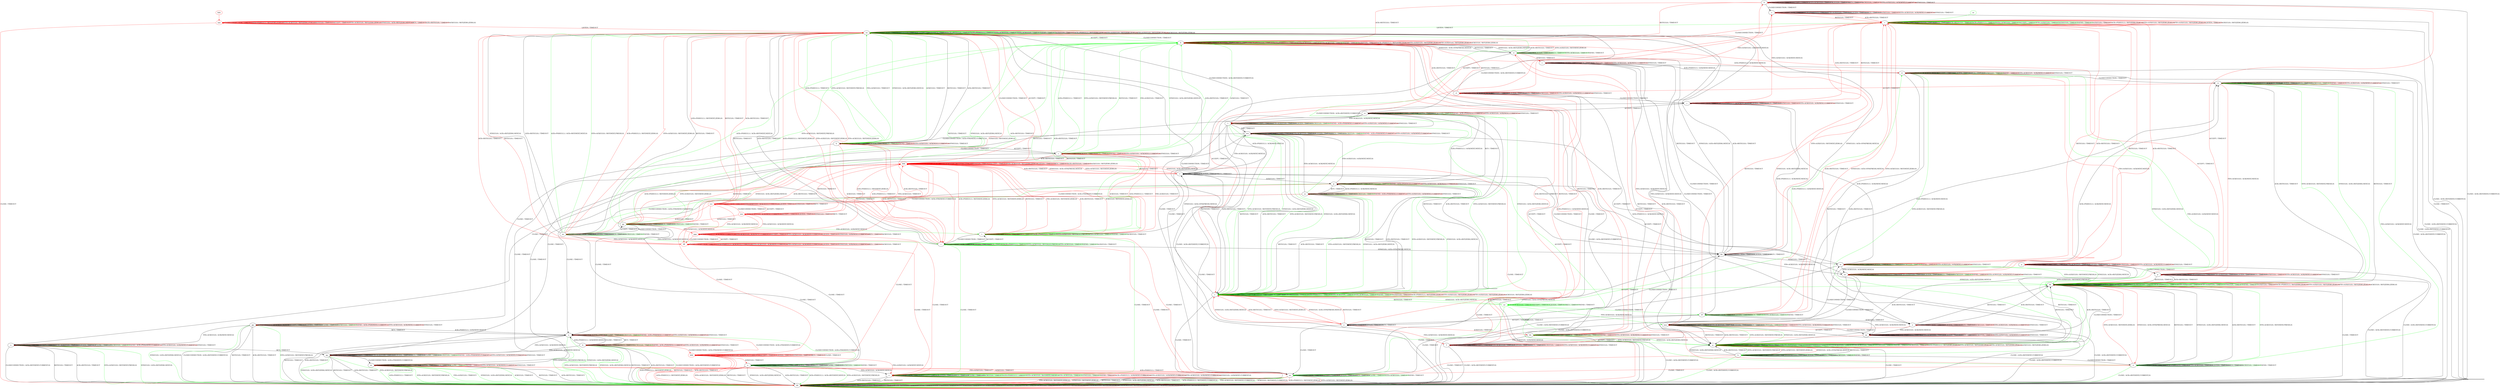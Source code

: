 digraph "" {
	graph ["Incoming time"=0.6847448348999023,
		"Outgoing time"=0.7159690856933594,
		Output="{'States': 60, 'Transitions': 867, 'Filename': '../results/tcp_rerun/TCP_Linux_Server-TCP_Windows8_Server-2.dot'}",
		Reference="{'States': 58, 'Transitions': 685, 'Filename': '../subjects/tcp/TCP_Linux_Server.dot'}",
		Solver=yices,
		Updated="{'States': 39, 'Transitions': 495, 'Filename': '../subjects/tcp/TCP_Windows8_Server.dot'}",
		"f-measure"=0.64,
		precision=0.6915254237288135,
		recall=0.5956204379562043
	];
	a -> a	[key=0,
		label="CLOSECONNECTION / TIMEOUT"];
	a -> a	[key=1,
		label="ACCEPT / TIMEOUT"];
	a -> a	[key=2,
		label="LISTEN / TIMEOUT"];
	a -> a	[key=3,
		label="RCV / TIMEOUT"];
	a -> a	[key=4,
		label="CLOSE / TIMEOUT"];
	a -> a	[key=5,
		label="ACK(V,V,0) / TIMEOUT"];
	a -> a	[key=6,
		color=green,
		label="SEND / TIMEOUT"];
	a -> x	[key=0,
		label="FIN+ACK(V,V,0) / ACK(NEXT,NEXT,0)"];
	a -> dd	[key=0,
		label="RST(V,V,0) / TIMEOUT"];
	a -> dd	[key=1,
		label="SYN(V,V,0) / ACK+RST(ZERO,NEXT,0)"];
	a -> dd	[key=2,
		label="ACK+RST(V,V,0) / TIMEOUT"];
	a -> dd	[key=3,
		color=green,
		label="ACK+PSH(V,V,1) / ACK+RST(NEXT,NEXT,0)"];
	a -> dd	[key=4,
		color=green,
		label="SYN+ACK(V,V,0) / RST(NEXT,FRESH,0)"];
	a -> dd	[key=5,
		color=red,
		label="ACK+PSH(V,V,1) / RST(NEXT,ZERO,0)"];
	a -> dd	[key=6,
		color=red,
		label="SYN+ACK(V,V,0) / RST(NEXT,ZERO,0)"];
	b -> b	[key=0,
		label="ACK+PSH(V,V,1) / TIMEOUT"];
	b -> b	[key=1,
		label="ACCEPT / TIMEOUT"];
	b -> b	[key=2,
		label="FIN+ACK(V,V,0) / TIMEOUT"];
	b -> b	[key=3,
		label="LISTEN / TIMEOUT"];
	b -> b	[key=4,
		label="RCV / TIMEOUT"];
	b -> b	[key=5,
		label="ACK(V,V,0) / TIMEOUT"];
	b -> b	[key=6,
		color=red,
		label="SYN+ACK(V,V,0) / ACK(NEXT,CURRENT,0)"];
	b -> b	[key=7,
		color=red,
		label="SYN(V,V,0) / TIMEOUT"];
	b -> z	[key=0,
		label="CLOSECONNECTION / TIMEOUT"];
	b -> dd	[key=0,
		label="CLOSE / ACK+RST(NEXT,CURRENT,0)"];
	b -> ll	[key=0,
		color=red,
		label="RST(V,V,0) / TIMEOUT"];
	b -> ll	[key=1,
		color=red,
		label="ACK+RST(V,V,0) / TIMEOUT"];
	c -> c	[key=0,
		label="ACCEPT / TIMEOUT"];
	c -> c	[key=1,
		label="LISTEN / TIMEOUT"];
	c -> c	[key=2,
		label="RCV / TIMEOUT"];
	c -> c	[key=3,
		color=green,
		label="SEND / TIMEOUT"];
	c -> c	[key=4,
		color=red,
		label="SYN+ACK(V,V,0) / ACK(NEXT,CURRENT,0)"];
	c -> c	[key=5,
		color=red,
		label="SYN(V,V,0) / TIMEOUT"];
	c -> k	[key=0,
		label="CLOSECONNECTION / TIMEOUT"];
	c -> t	[key=0,
		color=red,
		label="ACK+PSH(V,V,1) / TIMEOUT"];
	c -> t	[key=1,
		color=red,
		label="FIN+ACK(V,V,0) / TIMEOUT"];
	c -> t	[key=2,
		color=red,
		label="ACK(V,V,0) / TIMEOUT"];
	c -> ll	[key=0,
		color=green,
		label="ACK+PSH(V,V,1) / TIMEOUT"];
	c -> ll	[key=1,
		color=green,
		label="SYN+ACK(V,V,0) / RST(NEXT,FRESH,0)"];
	c -> ll	[key=2,
		color=green,
		label="RST(V,V,0) / TIMEOUT"];
	c -> ll	[key=3,
		color=green,
		label="FIN+ACK(V,V,0) / TIMEOUT"];
	c -> ll	[key=4,
		color=green,
		label="SYN(V,V,0) / ACK+RST(ZERO,NEXT,0)"];
	c -> ll	[key=5,
		color=green,
		label="ACK+RST(V,V,0) / TIMEOUT"];
	c -> ll	[key=6,
		color=green,
		label="ACK(V,V,0) / TIMEOUT"];
	c -> xx	[key=0,
		label="CLOSE / TIMEOUT"];
	bbb	[color=red];
	c -> bbb	[key=0,
		color=red,
		label="RST(V,V,0) / TIMEOUT"];
	c -> bbb	[key=1,
		color=red,
		label="ACK+RST(V,V,0) / TIMEOUT"];
	d -> b	[key=0,
		color=red,
		label="FIN+ACK(V,V,0) / ACK(NEXT,NEXT,0)"];
	d -> d	[key=0,
		label="ACK+PSH(V,V,1) / ACK(NEXT,NEXT,0)"];
	d -> d	[key=1,
		label="ACCEPT / TIMEOUT"];
	d -> d	[key=2,
		label="LISTEN / TIMEOUT"];
	d -> d	[key=3,
		label="RCV / TIMEOUT"];
	d -> d	[key=4,
		label="ACK(V,V,0) / TIMEOUT"];
	d -> d	[key=5,
		color=red,
		label="SYN+ACK(V,V,0) / ACK(NEXT,CURRENT,0)"];
	d -> d	[key=6,
		color=red,
		label="SYN(V,V,0) / TIMEOUT"];
	d -> j	[key=0,
		label="CLOSECONNECTION / TIMEOUT"];
	d -> dd	[key=0,
		label="CLOSE / ACK+RST(NEXT,CURRENT,0)"];
	d -> ll	[key=0,
		color=red,
		label="RST(V,V,0) / TIMEOUT"];
	d -> ll	[key=1,
		color=red,
		label="ACK+RST(V,V,0) / TIMEOUT"];
	e -> e	[key=0,
		label="CLOSECONNECTION / TIMEOUT"];
	e -> e	[key=1,
		label="LISTEN / TIMEOUT"];
	e -> e	[key=2,
		label="RCV / TIMEOUT"];
	e -> e	[key=3,
		label="ACK(V,V,0) / TIMEOUT"];
	e -> e	[key=4,
		color=red,
		label="SYN+ACK(V,V,0) / ACK(NEXT,CURRENT,0)"];
	e -> e	[key=5,
		color=red,
		label="SYN(V,V,0) / TIMEOUT"];
	e -> w	[key=0,
		label="ACK+PSH(V,V,1) / ACK(NEXT,NEXT,0)"];
	e -> aa	[key=0,
		label="FIN+ACK(V,V,0) / ACK(NEXT,NEXT,0)"];
	e -> dd	[key=0,
		label="CLOSE / ACK+RST(NEXT,CURRENT,0)"];
	e -> hh	[key=0,
		color=red,
		label="ACCEPT / TIMEOUT"];
	e -> kk	[key=0,
		label="RST(V,V,0) / TIMEOUT"];
	e -> kk	[key=1,
		label="ACK+RST(V,V,0) / TIMEOUT"];
	f -> f	[key=0,
		label="ACK+PSH(V,V,1) / TIMEOUT"];
	f -> f	[key=1,
		label="ACCEPT / TIMEOUT"];
	f -> f	[key=2,
		label="FIN+ACK(V,V,0) / TIMEOUT"];
	f -> f	[key=3,
		label="LISTEN / TIMEOUT"];
	f -> f	[key=4,
		label="RCV / TIMEOUT"];
	f -> f	[key=5,
		label="ACK(V,V,0) / TIMEOUT"];
	f -> f	[key=6,
		color=red,
		label="SYN+ACK(V,V,0) / ACK(NEXT,CURRENT,0)"];
	f -> f	[key=7,
		color=red,
		label="SYN(V,V,0) / TIMEOUT"];
	f -> dd	[key=0,
		label="CLOSE / ACK+RST(NEXT,CURRENT,0)"];
	f -> ll	[key=0,
		color=red,
		label="RST(V,V,0) / TIMEOUT"];
	f -> ll	[key=1,
		color=red,
		label="ACK+RST(V,V,0) / TIMEOUT"];
	f -> uu	[key=0,
		label="CLOSECONNECTION / TIMEOUT"];
	g -> g	[key=0,
		label="RST(V,V,0) / TIMEOUT"];
	g -> g	[key=1,
		label="ACCEPT / TIMEOUT"];
	g -> g	[key=2,
		label="LISTEN / TIMEOUT"];
	g -> g	[key=3,
		label="RCV / TIMEOUT"];
	g -> g	[key=4,
		label="ACK+RST(V,V,0) / TIMEOUT"];
	g -> g	[key=5,
		color=green,
		label="ACK+PSH(V,V,1) / TIMEOUT"];
	g -> g	[key=6,
		color=green,
		label="SYN+ACK(V,V,0) / TIMEOUT"];
	g -> g	[key=7,
		color=green,
		label="FIN+ACK(V,V,0) / TIMEOUT"];
	g -> g	[key=8,
		color=green,
		label="SYN(V,V,0) / TIMEOUT"];
	g -> g	[key=9,
		color=green,
		label="SEND / TIMEOUT"];
	g -> g	[key=10,
		color=green,
		label="ACK(V,V,0) / TIMEOUT"];
	g -> g	[key=11,
		color=red,
		label="ACK+PSH(V,V,1) / RST(ZERO,ZERO,0)"];
	g -> g	[key=12,
		color=red,
		label="SYN+ACK(V,V,0) / RST(ZERO,ZERO,0)"];
	g -> g	[key=13,
		color=red,
		label="FIN+ACK(V,V,0) / RST(ZERO,ZERO,0)"];
	g -> g	[key=14,
		color=red,
		label="ACK(V,V,0) / RST(ZERO,ZERO,0)"];
	g -> h	[key=0,
		color=red,
		label="SYN(V,V,0) / ACK+SYN(FRESH,NEXT,0)"];
	g -> dd	[key=0,
		label="CLOSE / TIMEOUT"];
	g -> kk	[key=0,
		label="CLOSECONNECTION / TIMEOUT"];
	h -> g	[key=0,
		label="RST(V,V,0) / TIMEOUT"];
	h -> g	[key=1,
		label="SYN(V,V,0) / ACK+RST(ZERO,NEXT,0)"];
	h -> g	[key=2,
		label="ACK+RST(V,V,0) / TIMEOUT"];
	h -> g	[key=3,
		color=green,
		label="SYN+ACK(V,V,0) / RST(NEXT,FRESH,0)"];
	h -> g	[key=4,
		color=red,
		label="SYN+ACK(V,V,0) / RST(NEXT,ZERO,0)"];
	h -> h	[key=0,
		label="ACK+PSH(V,V,1) / TIMEOUT"];
	h -> h	[key=1,
		label="ACCEPT / TIMEOUT"];
	h -> h	[key=2,
		label="FIN+ACK(V,V,0) / TIMEOUT"];
	h -> h	[key=3,
		label="LISTEN / TIMEOUT"];
	h -> h	[key=4,
		label="RCV / TIMEOUT"];
	h -> h	[key=5,
		label="ACK(V,V,0) / TIMEOUT"];
	h -> h	[key=6,
		color=green,
		label="SEND / TIMEOUT"];
	h -> dd	[key=0,
		color=green,
		label="CLOSE / ACK+RST(NEXT,CURRENT,0)"];
	h -> ii	[key=0,
		label="CLOSECONNECTION / TIMEOUT"];
	h -> nn	[key=0,
		color=red,
		label="CLOSE / TIMEOUT"];
	i -> i	[key=0,
		label="CLOSECONNECTION / TIMEOUT"];
	i -> i	[key=1,
		label="LISTEN / TIMEOUT"];
	i -> i	[key=2,
		label="RCV / TIMEOUT"];
	i -> i	[key=3,
		color=green,
		label="ACK+PSH(V,V,1) / TIMEOUT"];
	i -> i	[key=4,
		color=green,
		label="SYN+ACK(V,V,0) / RST(NEXT,FRESH,0)"];
	i -> i	[key=5,
		color=green,
		label="FIN+ACK(V,V,0) / TIMEOUT"];
	i -> i	[key=6,
		color=green,
		label="SEND / TIMEOUT"];
	i -> i	[key=7,
		color=green,
		label="ACK(V,V,0) / TIMEOUT"];
	i -> t	[key=0,
		label="ACCEPT / TIMEOUT"];
	i -> x	[key=0,
		color=green,
		label="CLOSE / TIMEOUT"];
	i -> bb	[key=0,
		label="SYN(V,V,0) / ACK+SYN(FRESH,NEXT,0)"];
	i -> nn	[key=0,
		color=red,
		label="CLOSE / TIMEOUT"];
	i -> oo	[key=0,
		label="RST(V,V,0) / TIMEOUT"];
	i -> oo	[key=1,
		label="ACK+RST(V,V,0) / TIMEOUT"];
	i -> oo	[key=2,
		color=red,
		label="ACK+PSH(V,V,1) / RST(NEXT,ZERO,0)"];
	i -> oo	[key=3,
		color=red,
		label="SYN+ACK(V,V,0) / RST(NEXT,ZERO,0)"];
	i -> oo	[key=4,
		color=red,
		label="FIN+ACK(V,V,0) / RST(NEXT,ZERO,0)"];
	i -> oo	[key=5,
		color=red,
		label="ACK(V,V,0) / RST(NEXT,ZERO,0)"];
	j -> j	[key=0,
		label="CLOSECONNECTION / TIMEOUT"];
	j -> j	[key=1,
		label="ACK+PSH(V,V,1) / ACK(NEXT,NEXT,0)"];
	j -> j	[key=2,
		label="LISTEN / TIMEOUT"];
	j -> j	[key=3,
		label="RCV / TIMEOUT"];
	j -> j	[key=4,
		label="ACK(V,V,0) / TIMEOUT"];
	j -> j	[key=5,
		color=red,
		label="SYN+ACK(V,V,0) / ACK(NEXT,CURRENT,0)"];
	j -> j	[key=6,
		color=red,
		label="SYN(V,V,0) / TIMEOUT"];
	j -> r	[key=0,
		color=red,
		label="RST(V,V,0) / TIMEOUT"];
	j -> r	[key=1,
		color=red,
		label="ACK+RST(V,V,0) / TIMEOUT"];
	j -> z	[key=0,
		color=red,
		label="FIN+ACK(V,V,0) / ACK(NEXT,NEXT,0)"];
	j -> dd	[key=0,
		label="CLOSE / ACK+RST(NEXT,CURRENT,0)"];
	j -> vv	[key=0,
		label="ACCEPT / TIMEOUT"];
	k -> c	[key=0,
		label="ACCEPT / TIMEOUT"];
	k -> i	[key=0,
		color=red,
		label="ACK+PSH(V,V,1) / TIMEOUT"];
	k -> i	[key=1,
		color=red,
		label="FIN+ACK(V,V,0) / TIMEOUT"];
	k -> i	[key=2,
		color=red,
		label="ACK(V,V,0) / TIMEOUT"];
	k -> k	[key=0,
		label="CLOSECONNECTION / TIMEOUT"];
	k -> k	[key=1,
		label="LISTEN / TIMEOUT"];
	k -> k	[key=2,
		label="RCV / TIMEOUT"];
	k -> k	[key=3,
		color=green,
		label="SEND / TIMEOUT"];
	k -> k	[key=4,
		color=red,
		label="SYN+ACK(V,V,0) / ACK(NEXT,CURRENT,0)"];
	k -> k	[key=5,
		color=red,
		label="SYN(V,V,0) / TIMEOUT"];
	k -> oo	[key=0,
		label="RST(V,V,0) / TIMEOUT"];
	k -> oo	[key=1,
		label="ACK+RST(V,V,0) / TIMEOUT"];
	k -> oo	[key=2,
		color=green,
		label="ACK+PSH(V,V,1) / TIMEOUT"];
	k -> oo	[key=3,
		color=green,
		label="SYN+ACK(V,V,0) / RST(NEXT,FRESH,0)"];
	k -> oo	[key=4,
		color=green,
		label="FIN+ACK(V,V,0) / TIMEOUT"];
	k -> oo	[key=5,
		color=green,
		label="SYN(V,V,0) / ACK+RST(ZERO,NEXT,0)"];
	k -> oo	[key=6,
		color=green,
		label="ACK(V,V,0) / TIMEOUT"];
	k -> xx	[key=0,
		label="CLOSE / TIMEOUT"];
	l -> l	[key=0,
		label="ACK+PSH(V,V,1) / TIMEOUT"];
	l -> l	[key=1,
		label="ACCEPT / TIMEOUT"];
	l -> l	[key=2,
		label="FIN+ACK(V,V,0) / TIMEOUT"];
	l -> l	[key=3,
		label="LISTEN / TIMEOUT"];
	l -> l	[key=4,
		label="ACK(V,V,0) / TIMEOUT"];
	l -> l	[key=5,
		color=green,
		label="SEND / ACK+PSH(NEXT,CURRENT,1)"];
	l -> l	[key=6,
		color=red,
		label="SYN+ACK(V,V,0) / ACK(NEXT,CURRENT,0)"];
	l -> l	[key=7,
		color=red,
		label="SYN(V,V,0) / TIMEOUT"];
	l -> s	[key=0,
		label="RST(V,V,0) / TIMEOUT"];
	l -> s	[key=1,
		label="ACK+RST(V,V,0) / TIMEOUT"];
	l -> s	[key=2,
		color=green,
		label="SYN+ACK(V,V,0) / RST(NEXT,FRESH,0)"];
	l -> s	[key=3,
		color=green,
		label="SYN(V,V,0) / ACK+RST(ZERO,NEXT,0)"];
	l -> u	[key=0,
		label="CLOSE / TIMEOUT"];
	l -> oo	[key=0,
		label="CLOSECONNECTION / ACK+RST(NEXT,CURRENT,0)"];
	l -> ww	[key=0,
		label="RCV / TIMEOUT"];
	m -> j	[key=0,
		label="ACK+PSH(V,V,1) / ACK(NEXT,NEXT,0)"];
	m -> m	[key=0,
		label="CLOSECONNECTION / TIMEOUT"];
	m -> m	[key=1,
		label="LISTEN / TIMEOUT"];
	m -> m	[key=2,
		label="RCV / TIMEOUT"];
	m -> m	[key=3,
		label="ACK(V,V,0) / TIMEOUT"];
	m -> m	[key=4,
		color=green,
		label="SEND / TIMEOUT"];
	m -> m	[key=5,
		color=red,
		label="SYN+ACK(V,V,0) / ACK(NEXT,CURRENT,0)"];
	m -> m	[key=6,
		color=red,
		label="SYN(V,V,0) / TIMEOUT"];
	m -> r	[key=0,
		color=red,
		label="RST(V,V,0) / TIMEOUT"];
	m -> r	[key=1,
		color=red,
		label="ACK+RST(V,V,0) / TIMEOUT"];
	m -> dd	[key=0,
		label="CLOSE / ACK+RST(NEXT,CURRENT,0)"];
	m -> jj	[key=0,
		label="ACCEPT / TIMEOUT"];
	m -> kk	[key=0,
		color=green,
		label="SYN+ACK(V,V,0) / RST(NEXT,FRESH,0)"];
	m -> kk	[key=1,
		color=green,
		label="SYN(V,V,0) / ACK+RST(ZERO,NEXT,0)"];
	m -> uu	[key=0,
		label="FIN+ACK(V,V,0) / ACK(NEXT,NEXT,0)"];
	n -> a	[key=0,
		color=green,
		label="CLOSECONNECTION / ACK+FIN(NEXT,CURRENT,0)"];
	n -> n	[key=0,
		label="ACCEPT / TIMEOUT"];
	n -> n	[key=1,
		label="LISTEN / TIMEOUT"];
	n -> n	[key=2,
		label="CLOSE / TIMEOUT"];
	n -> n	[key=3,
		label="ACK(V,V,0) / TIMEOUT"];
	n -> n	[key=4,
		color=green,
		label="SEND / ACK+PSH(NEXT,CURRENT,1)"];
	n -> n	[key=5,
		color=red,
		label="SYN+ACK(V,V,0) / ACK(NEXT,CURRENT,0)"];
	n -> n	[key=6,
		color=red,
		label="SYN(V,V,0) / TIMEOUT"];
	n -> dd	[key=0,
		label="RST(V,V,0) / TIMEOUT"];
	n -> dd	[key=1,
		label="ACK+RST(V,V,0) / TIMEOUT"];
	n -> dd	[key=2,
		color=green,
		label="SYN+ACK(V,V,0) / RST(NEXT,FRESH,0)"];
	n -> dd	[key=3,
		color=green,
		label="SYN(V,V,0) / ACK+RST(ZERO,NEXT,0)"];
	n -> gg	[key=0,
		label="ACK+PSH(V,V,1) / ACK(NEXT,NEXT,0)"];
	n -> qq	[key=0,
		label="FIN+ACK(V,V,0) / ACK(NEXT,NEXT,0)"];
	n -> tt	[key=0,
		label="RCV / TIMEOUT"];
	ddd	[color=red];
	n -> ddd	[key=0,
		color=red,
		label="CLOSECONNECTION / ACK+FIN(NEXT,CURRENT,0)"];
	o -> o	[key=0,
		label="ACCEPT / TIMEOUT"];
	o -> o	[key=1,
		label="LISTEN / TIMEOUT"];
	o -> o	[key=2,
		label="RCV / TIMEOUT"];
	o -> bb	[key=0,
		label="CLOSECONNECTION / TIMEOUT"];
	o -> jj	[key=0,
		label="ACK(V,V,0) / TIMEOUT"];
	o -> nn	[key=0,
		label="CLOSE / TIMEOUT"];
	o -> vv	[key=0,
		label="ACK+PSH(V,V,1) / ACK(NEXT,NEXT,0)"];
	o -> ww	[key=0,
		label="FIN+ACK(V,V,0) / ACK(NEXT,NEXT,0)"];
	o -> bbb	[key=0,
		color=red,
		label="SYN+ACK(V,V,0) / RST(NEXT,ZERO,0)"];
	o -> bbb	[key=1,
		color=red,
		label="RST(V,V,0) / TIMEOUT"];
	o -> bbb	[key=2,
		color=red,
		label="SYN(V,V,0) / ACK+RST(ZERO,NEXT,0)"];
	o -> bbb	[key=3,
		color=red,
		label="ACK+RST(V,V,0) / TIMEOUT"];
	p -> b	[key=0,
		color=red,
		label="ACCEPT / TIMEOUT"];
	p -> p	[key=0,
		label="CLOSECONNECTION / TIMEOUT"];
	p -> p	[key=1,
		label="ACK+PSH(V,V,1) / TIMEOUT"];
	p -> p	[key=2,
		label="FIN+ACK(V,V,0) / TIMEOUT"];
	p -> p	[key=3,
		label="LISTEN / TIMEOUT"];
	p -> p	[key=4,
		label="RCV / TIMEOUT"];
	p -> p	[key=5,
		label="ACK(V,V,0) / TIMEOUT"];
	p -> p	[key=6,
		color=red,
		label="SYN+ACK(V,V,0) / ACK(NEXT,CURRENT,0)"];
	p -> p	[key=7,
		color=red,
		label="SYN(V,V,0) / TIMEOUT"];
	p -> dd	[key=0,
		label="CLOSE / ACK+RST(NEXT,CURRENT,0)"];
	p -> kk	[key=0,
		label="RST(V,V,0) / TIMEOUT"];
	p -> kk	[key=1,
		label="ACK+RST(V,V,0) / TIMEOUT"];
	q -> g	[key=0,
		label="RST(V,V,0) / TIMEOUT"];
	q -> g	[key=1,
		label="ACK+RST(V,V,0) / TIMEOUT"];
	q -> p	[key=0,
		label="CLOSECONNECTION / TIMEOUT"];
	q -> q	[key=0,
		label="ACK+PSH(V,V,1) / TIMEOUT"];
	q -> q	[key=1,
		label="ACCEPT / TIMEOUT"];
	q -> q	[key=2,
		label="FIN+ACK(V,V,0) / TIMEOUT"];
	q -> q	[key=3,
		label="LISTEN / TIMEOUT"];
	q -> q	[key=4,
		label="RCV / TIMEOUT"];
	q -> q	[key=5,
		label="ACK(V,V,0) / TIMEOUT"];
	q -> q	[key=6,
		color=red,
		label="SYN+ACK(V,V,0) / ACK(NEXT,CURRENT,0)"];
	q -> q	[key=7,
		color=red,
		label="SYN(V,V,0) / TIMEOUT"];
	q -> dd	[key=0,
		label="CLOSE / ACK+RST(NEXT,CURRENT,0)"];
	r -> r	[key=0,
		label="CLOSECONNECTION / TIMEOUT"];
	r -> r	[key=1,
		label="RST(V,V,0) / TIMEOUT"];
	r -> r	[key=2,
		label="RCV / TIMEOUT"];
	r -> r	[key=3,
		label="ACK+RST(V,V,0) / TIMEOUT"];
	r -> r	[key=4,
		color=green,
		label="ACK+PSH(V,V,1) / TIMEOUT"];
	r -> r	[key=5,
		color=green,
		label="SYN+ACK(V,V,0) / TIMEOUT"];
	r -> r	[key=6,
		color=green,
		label="ACCEPT / TIMEOUT"];
	r -> r	[key=7,
		color=green,
		label="FIN+ACK(V,V,0) / TIMEOUT"];
	r -> r	[key=8,
		color=green,
		label="SYN(V,V,0) / TIMEOUT"];
	r -> r	[key=9,
		color=green,
		label="SEND / TIMEOUT"];
	r -> r	[key=10,
		color=green,
		label="ACK(V,V,0) / TIMEOUT"];
	r -> r	[key=11,
		color=red,
		label="ACK+PSH(V,V,1) / RST(ZERO,ZERO,0)"];
	r -> r	[key=12,
		color=red,
		label="SYN+ACK(V,V,0) / RST(ZERO,ZERO,0)"];
	r -> r	[key=13,
		color=red,
		label="FIN+ACK(V,V,0) / RST(ZERO,ZERO,0)"];
	r -> r	[key=14,
		color=red,
		label="LISTEN / TIMEOUT"];
	r -> r	[key=15,
		color=red,
		label="ACK(V,V,0) / RST(ZERO,ZERO,0)"];
	r -> s	[key=0,
		color=red,
		label="ACCEPT / TIMEOUT"];
	r -> dd	[key=0,
		label="CLOSE / TIMEOUT"];
	r -> ff	[key=0,
		color=red,
		label="SYN(V,V,0) / ACK+SYN(FRESH,NEXT,0)"];
	r -> oo	[key=0,
		color=green,
		label="LISTEN / TIMEOUT"];
	s -> s	[key=0,
		label="RST(V,V,0) / TIMEOUT"];
	s -> s	[key=1,
		label="ACCEPT / TIMEOUT"];
	s -> s	[key=2,
		label="LISTEN / TIMEOUT"];
	s -> s	[key=3,
		label="RCV / TIMEOUT"];
	s -> s	[key=4,
		label="ACK+RST(V,V,0) / TIMEOUT"];
	s -> s	[key=5,
		color=green,
		label="ACK+PSH(V,V,1) / TIMEOUT"];
	s -> s	[key=6,
		color=green,
		label="SYN+ACK(V,V,0) / TIMEOUT"];
	s -> s	[key=7,
		color=green,
		label="FIN+ACK(V,V,0) / TIMEOUT"];
	s -> s	[key=8,
		color=green,
		label="SEND / TIMEOUT"];
	s -> s	[key=9,
		color=green,
		label="ACK(V,V,0) / TIMEOUT"];
	s -> s	[key=10,
		color=red,
		label="ACK+PSH(V,V,1) / RST(ZERO,ZERO,0)"];
	s -> s	[key=11,
		color=red,
		label="SYN+ACK(V,V,0) / RST(ZERO,ZERO,0)"];
	s -> s	[key=12,
		color=red,
		label="FIN+ACK(V,V,0) / RST(ZERO,ZERO,0)"];
	s -> s	[key=13,
		color=red,
		label="ACK(V,V,0) / RST(ZERO,ZERO,0)"];
	s -> y	[key=0,
		color=red,
		label="SYN(V,V,0) / ACK+SYN(FRESH,NEXT,0)"];
	s -> dd	[key=0,
		label="CLOSE / TIMEOUT"];
	s -> oo	[key=0,
		label="CLOSECONNECTION / TIMEOUT"];
	yy	[color=green];
	s -> yy	[key=0,
		color=green,
		label="SYN(V,V,0) / ACK+SYN(FRESH,NEXT,0)"];
	t -> i	[key=0,
		label="CLOSECONNECTION / TIMEOUT"];
	t -> o	[key=0,
		label="SYN(V,V,0) / ACK+SYN(FRESH,NEXT,0)"];
	t -> t	[key=0,
		label="ACCEPT / TIMEOUT"];
	t -> t	[key=1,
		label="LISTEN / TIMEOUT"];
	t -> t	[key=2,
		label="RCV / TIMEOUT"];
	t -> t	[key=3,
		color=green,
		label="ACK+PSH(V,V,1) / TIMEOUT"];
	t -> t	[key=4,
		color=green,
		label="SYN+ACK(V,V,0) / RST(NEXT,FRESH,0)"];
	t -> t	[key=5,
		color=green,
		label="FIN+ACK(V,V,0) / TIMEOUT"];
	t -> t	[key=6,
		color=green,
		label="SEND / TIMEOUT"];
	t -> t	[key=7,
		color=green,
		label="ACK(V,V,0) / TIMEOUT"];
	t -> x	[key=0,
		color=green,
		label="CLOSE / TIMEOUT"];
	t -> ll	[key=0,
		color=green,
		label="RST(V,V,0) / TIMEOUT"];
	t -> ll	[key=1,
		color=green,
		label="ACK+RST(V,V,0) / TIMEOUT"];
	t -> nn	[key=0,
		color=red,
		label="CLOSE / TIMEOUT"];
	t -> bbb	[key=0,
		color=red,
		label="ACK+PSH(V,V,1) / RST(NEXT,ZERO,0)"];
	t -> bbb	[key=1,
		color=red,
		label="SYN+ACK(V,V,0) / RST(NEXT,ZERO,0)"];
	t -> bbb	[key=2,
		color=red,
		label="RST(V,V,0) / TIMEOUT"];
	t -> bbb	[key=3,
		color=red,
		label="FIN+ACK(V,V,0) / RST(NEXT,ZERO,0)"];
	t -> bbb	[key=4,
		color=red,
		label="ACK+RST(V,V,0) / TIMEOUT"];
	t -> bbb	[key=5,
		color=red,
		label="ACK(V,V,0) / RST(NEXT,ZERO,0)"];
	u -> u	[key=0,
		label="ACK+PSH(V,V,1) / TIMEOUT"];
	u -> u	[key=1,
		label="ACCEPT / TIMEOUT"];
	u -> u	[key=2,
		label="FIN+ACK(V,V,0) / TIMEOUT"];
	u -> u	[key=3,
		label="LISTEN / TIMEOUT"];
	u -> u	[key=4,
		label="CLOSE / TIMEOUT"];
	u -> u	[key=5,
		label="ACK(V,V,0) / TIMEOUT"];
	u -> u	[key=6,
		color=green,
		label="SEND / ACK+PSH(NEXT,CURRENT,1)"];
	u -> u	[key=7,
		color=red,
		label="SYN+ACK(V,V,0) / ACK(NEXT,CURRENT,0)"];
	u -> u	[key=8,
		color=red,
		label="SYN(V,V,0) / TIMEOUT"];
	u -> dd	[key=0,
		label="CLOSECONNECTION / ACK+RST(NEXT,CURRENT,0)"];
	u -> dd	[key=1,
		label="RST(V,V,0) / TIMEOUT"];
	u -> dd	[key=2,
		label="ACK+RST(V,V,0) / TIMEOUT"];
	u -> dd	[key=3,
		color=green,
		label="SYN+ACK(V,V,0) / RST(NEXT,FRESH,0)"];
	u -> dd	[key=4,
		color=green,
		label="SYN(V,V,0) / ACK+RST(ZERO,NEXT,0)"];
	u -> qq	[key=0,
		label="RCV / TIMEOUT"];
	v -> e	[key=0,
		label="CLOSECONNECTION / TIMEOUT"];
	v -> g	[key=0,
		label="RST(V,V,0) / TIMEOUT"];
	v -> g	[key=1,
		label="ACK+RST(V,V,0) / TIMEOUT"];
	v -> v	[key=0,
		label="ACCEPT / TIMEOUT"];
	v -> v	[key=1,
		label="LISTEN / TIMEOUT"];
	v -> v	[key=2,
		label="RCV / TIMEOUT"];
	v -> v	[key=3,
		label="ACK(V,V,0) / TIMEOUT"];
	v -> v	[key=4,
		color=red,
		label="SYN+ACK(V,V,0) / ACK(NEXT,CURRENT,0)"];
	v -> v	[key=5,
		color=red,
		label="SYN(V,V,0) / TIMEOUT"];
	v -> dd	[key=0,
		label="CLOSE / ACK+RST(NEXT,CURRENT,0)"];
	v -> mm	[key=0,
		label="FIN+ACK(V,V,0) / ACK(NEXT,NEXT,0)"];
	v -> rr	[key=0,
		label="ACK+PSH(V,V,1) / ACK(NEXT,NEXT,0)"];
	w -> d	[key=0,
		color=red,
		label="ACCEPT / TIMEOUT"];
	w -> p	[key=0,
		color=red,
		label="FIN+ACK(V,V,0) / ACK(NEXT,NEXT,0)"];
	w -> w	[key=0,
		label="CLOSECONNECTION / TIMEOUT"];
	w -> w	[key=1,
		label="ACK+PSH(V,V,1) / ACK(NEXT,NEXT,0)"];
	w -> w	[key=2,
		label="LISTEN / TIMEOUT"];
	w -> w	[key=3,
		label="RCV / TIMEOUT"];
	w -> w	[key=4,
		label="ACK(V,V,0) / TIMEOUT"];
	w -> w	[key=5,
		color=green,
		label="SEND / TIMEOUT"];
	w -> w	[key=6,
		color=red,
		label="SYN+ACK(V,V,0) / ACK(NEXT,CURRENT,0)"];
	w -> w	[key=7,
		color=red,
		label="SYN(V,V,0) / TIMEOUT"];
	w -> dd	[key=0,
		label="CLOSE / ACK+RST(NEXT,CURRENT,0)"];
	w -> ii	[key=0,
		color=green,
		label="FIN+ACK(V,V,0) / ACK(NEXT,NEXT,0)"];
	w -> kk	[key=0,
		label="RST(V,V,0) / TIMEOUT"];
	w -> kk	[key=1,
		label="ACK+RST(V,V,0) / TIMEOUT"];
	w -> kk	[key=2,
		color=green,
		label="SYN+ACK(V,V,0) / RST(NEXT,FRESH,0)"];
	w -> kk	[key=3,
		color=green,
		label="SYN(V,V,0) / ACK+RST(ZERO,NEXT,0)"];
	x -> x	[key=0,
		label="CLOSECONNECTION / TIMEOUT"];
	x -> x	[key=1,
		label="ACCEPT / TIMEOUT"];
	x -> x	[key=2,
		label="LISTEN / TIMEOUT"];
	x -> x	[key=3,
		label="RCV / TIMEOUT"];
	x -> x	[key=4,
		label="CLOSE / TIMEOUT"];
	x -> x	[key=5,
		label="ACK(V,V,0) / TIMEOUT"];
	x -> x	[key=6,
		color=green,
		label="ACK+PSH(V,V,1) / TIMEOUT"];
	x -> x	[key=7,
		color=green,
		label="SYN+ACK(V,V,0) / RST(NEXT,FRESH,0)"];
	x -> x	[key=8,
		color=green,
		label="FIN+ACK(V,V,0) / TIMEOUT"];
	x -> x	[key=9,
		color=green,
		label="SYN(V,V,0) / TIMEOUT"];
	x -> x	[key=10,
		color=green,
		label="SEND / TIMEOUT"];
	x -> x	[key=11,
		color=red,
		label="ACK+PSH(V,V,1) / ACK(NEXT,CURRENT,0)"];
	x -> x	[key=12,
		color=red,
		label="SYN+ACK(V,V,0) / ACK(NEXT,CURRENT,0)"];
	x -> x	[key=13,
		color=red,
		label="FIN+ACK(V,V,0) / ACK(NEXT,CURRENT,0)"];
	x -> x	[key=14,
		color=red,
		label="SYN(V,V,0) / ACK(NEXT,CURRENT,0)"];
	x -> dd	[key=0,
		label="RST(V,V,0) / TIMEOUT"];
	x -> dd	[key=1,
		label="ACK+RST(V,V,0) / TIMEOUT"];
	y -> d	[key=0,
		color=red,
		label="ACK+PSH(V,V,1) / ACK(NEXT,NEXT,0)"];
	y -> f	[key=0,
		color=red,
		label="FIN+ACK(V,V,0) / ACK(NEXT,NEXT,0)"];
	y -> s	[key=0,
		color=red,
		label="SYN+ACK(V,V,0) / RST(NEXT,ZERO,0)"];
	y -> s	[key=1,
		color=red,
		label="RST(V,V,0) / TIMEOUT"];
	y -> s	[key=2,
		color=red,
		label="SYN(V,V,0) / ACK+RST(ZERO,NEXT,0)"];
	y -> s	[key=3,
		color=red,
		label="ACK+RST(V,V,0) / TIMEOUT"];
	y -> y	[key=0,
		label="ACCEPT / TIMEOUT"];
	y -> y	[key=1,
		label="LISTEN / TIMEOUT"];
	y -> y	[key=2,
		label="RCV / TIMEOUT"];
	y -> bb	[key=0,
		label="CLOSECONNECTION / TIMEOUT"];
	y -> hh	[key=0,
		color=red,
		label="ACK(V,V,0) / TIMEOUT"];
	y -> nn	[key=0,
		label="CLOSE / TIMEOUT"];
	z -> l	[key=0,
		color=red,
		label="ACCEPT / TIMEOUT"];
	z -> r	[key=0,
		color=red,
		label="RST(V,V,0) / TIMEOUT"];
	z -> r	[key=1,
		color=red,
		label="ACK+RST(V,V,0) / TIMEOUT"];
	z -> z	[key=0,
		label="CLOSECONNECTION / TIMEOUT"];
	z -> z	[key=1,
		label="ACK+PSH(V,V,1) / TIMEOUT"];
	z -> z	[key=2,
		label="FIN+ACK(V,V,0) / TIMEOUT"];
	z -> z	[key=3,
		label="LISTEN / TIMEOUT"];
	z -> z	[key=4,
		label="RCV / TIMEOUT"];
	z -> z	[key=5,
		label="ACK(V,V,0) / TIMEOUT"];
	z -> z	[key=6,
		color=red,
		label="SYN+ACK(V,V,0) / ACK(NEXT,CURRENT,0)"];
	z -> z	[key=7,
		color=red,
		label="SYN(V,V,0) / TIMEOUT"];
	z -> dd	[key=0,
		label="CLOSE / ACK+RST(NEXT,CURRENT,0)"];
	aa -> f	[key=0,
		color=red,
		label="ACCEPT / TIMEOUT"];
	aa -> aa	[key=0,
		label="CLOSECONNECTION / TIMEOUT"];
	aa -> aa	[key=1,
		label="ACK+PSH(V,V,1) / TIMEOUT"];
	aa -> aa	[key=2,
		label="FIN+ACK(V,V,0) / TIMEOUT"];
	aa -> aa	[key=3,
		label="LISTEN / TIMEOUT"];
	aa -> aa	[key=4,
		label="RCV / TIMEOUT"];
	aa -> aa	[key=5,
		label="ACK(V,V,0) / TIMEOUT"];
	aa -> aa	[key=6,
		color=red,
		label="SYN+ACK(V,V,0) / ACK(NEXT,CURRENT,0)"];
	aa -> aa	[key=7,
		color=red,
		label="SYN(V,V,0) / TIMEOUT"];
	aa -> dd	[key=0,
		label="CLOSE / ACK+RST(NEXT,CURRENT,0)"];
	aa -> kk	[key=0,
		label="RST(V,V,0) / TIMEOUT"];
	aa -> kk	[key=1,
		label="ACK+RST(V,V,0) / TIMEOUT"];
	bb -> j	[key=0,
		label="ACK+PSH(V,V,1) / ACK(NEXT,NEXT,0)"];
	bb -> m	[key=0,
		label="ACK(V,V,0) / TIMEOUT"];
	bb -> o	[key=0,
		label="ACCEPT / TIMEOUT"];
	bb -> bb	[key=0,
		label="CLOSECONNECTION / TIMEOUT"];
	bb -> bb	[key=1,
		label="LISTEN / TIMEOUT"];
	bb -> bb	[key=2,
		label="RCV / TIMEOUT"];
	bb -> nn	[key=0,
		label="CLOSE / TIMEOUT"];
	bb -> oo	[key=0,
		label="RST(V,V,0) / TIMEOUT"];
	bb -> oo	[key=1,
		label="SYN(V,V,0) / ACK+RST(ZERO,NEXT,0)"];
	bb -> oo	[key=2,
		label="ACK+RST(V,V,0) / TIMEOUT"];
	bb -> oo	[key=3,
		color=red,
		label="SYN+ACK(V,V,0) / RST(NEXT,ZERO,0)"];
	bb -> uu	[key=0,
		label="FIN+ACK(V,V,0) / ACK(NEXT,NEXT,0)"];
	cc -> v	[key=0,
		color=red,
		label="ACK(V,V,0) / TIMEOUT"];
	cc -> cc	[key=0,
		label="ACCEPT / TIMEOUT"];
	cc -> cc	[key=1,
		label="LISTEN / TIMEOUT"];
	cc -> cc	[key=2,
		label="RCV / TIMEOUT"];
	cc -> cc	[key=3,
		color=green,
		label="SYN+ACK(V,V,0) / TIMEOUT"];
	cc -> cc	[key=4,
		color=green,
		label="SEND / TIMEOUT"];
	cc -> ff	[key=0,
		label="CLOSECONNECTION / TIMEOUT"];
	cc -> ll	[key=0,
		label="RST(V,V,0) / TIMEOUT"];
	cc -> ll	[key=1,
		label="SYN(V,V,0) / ACK+RST(ZERO,NEXT,0)"];
	cc -> ll	[key=2,
		label="ACK+RST(V,V,0) / TIMEOUT"];
	cc -> ll	[key=3,
		color=red,
		label="SYN+ACK(V,V,0) / RST(NEXT,ZERO,0)"];
	cc -> mm	[key=0,
		color=red,
		label="FIN+ACK(V,V,0) / ACK(NEXT,NEXT,0)"];
	cc -> nn	[key=0,
		label="CLOSE / TIMEOUT"];
	cc -> rr	[key=0,
		color=red,
		label="ACK+PSH(V,V,1) / ACK(NEXT,NEXT,0)"];
	dd -> dd	[key=0,
		label="CLOSECONNECTION / TIMEOUT"];
	dd -> dd	[key=1,
		label="RST(V,V,0) / TIMEOUT"];
	dd -> dd	[key=2,
		label="ACCEPT / TIMEOUT"];
	dd -> dd	[key=3,
		label="LISTEN / TIMEOUT"];
	dd -> dd	[key=4,
		label="RCV / TIMEOUT"];
	dd -> dd	[key=5,
		label="ACK+RST(V,V,0) / TIMEOUT"];
	dd -> dd	[key=6,
		label="CLOSE / TIMEOUT"];
	dd -> dd	[key=7,
		color=green,
		label="ACK+PSH(V,V,1) / TIMEOUT"];
	dd -> dd	[key=8,
		color=green,
		label="SYN+ACK(V,V,0) / TIMEOUT"];
	dd -> dd	[key=9,
		color=green,
		label="FIN+ACK(V,V,0) / TIMEOUT"];
	dd -> dd	[key=10,
		color=green,
		label="SYN(V,V,0) / TIMEOUT"];
	dd -> dd	[key=11,
		color=green,
		label="SEND / TIMEOUT"];
	dd -> dd	[key=12,
		color=green,
		label="ACK(V,V,0) / TIMEOUT"];
	dd -> dd	[key=13,
		color=red,
		label="ACK+PSH(V,V,1) / RST(ZERO,ZERO,0)"];
	dd -> dd	[key=14,
		color=red,
		label="SYN+ACK(V,V,0) / RST(ZERO,ZERO,0)"];
	dd -> dd	[key=15,
		color=red,
		label="FIN+ACK(V,V,0) / RST(ZERO,ZERO,0)"];
	dd -> dd	[key=16,
		color=red,
		label="SYN(V,V,0) / ACK+RST(ZERO,NEXT,0)"];
	dd -> dd	[key=17,
		color=red,
		label="ACK(V,V,0) / RST(ZERO,ZERO,0)"];
	ee -> a	[key=0,
		label="CLOSE / TIMEOUT"];
	ee -> i	[key=0,
		color=green,
		label="FIN+ACK(V,V,0) / ACK(NEXT,NEXT,0)"];
	ee -> ee	[key=0,
		label="CLOSECONNECTION / TIMEOUT"];
	ee -> ee	[key=1,
		label="LISTEN / TIMEOUT"];
	ee -> ee	[key=2,
		label="RCV / TIMEOUT"];
	ee -> ee	[key=3,
		label="ACK(V,V,0) / TIMEOUT"];
	ee -> ee	[key=4,
		color=green,
		label="SEND / TIMEOUT"];
	ee -> oo	[key=0,
		label="RST(V,V,0) / TIMEOUT"];
	ee -> oo	[key=1,
		label="SYN(V,V,0) / ACK+RST(ZERO,NEXT,0)"];
	ee -> oo	[key=2,
		label="ACK+RST(V,V,0) / TIMEOUT"];
	ee -> oo	[key=3,
		color=green,
		label="ACK+PSH(V,V,1) / ACK+RST(NEXT,NEXT,0)"];
	ee -> oo	[key=4,
		color=green,
		label="SYN+ACK(V,V,0) / RST(NEXT,FRESH,0)"];
	ee -> oo	[key=5,
		color=red,
		label="ACK+PSH(V,V,1) / RST(NEXT,ZERO,0)"];
	ee -> oo	[key=6,
		color=red,
		label="SYN+ACK(V,V,0) / RST(NEXT,ZERO,0)"];
	ee -> pp	[key=0,
		label="ACCEPT / TIMEOUT"];
	fff	[color=red];
	ee -> fff	[key=0,
		color=red,
		label="FIN+ACK(V,V,0) / ACK(NEXT,NEXT,0)"];
	ff -> e	[key=0,
		label="ACK(V,V,0) / TIMEOUT"];
	ff -> r	[key=0,
		color=red,
		label="SYN+ACK(V,V,0) / RST(NEXT,ZERO,0)"];
	ff -> r	[key=1,
		color=red,
		label="RST(V,V,0) / TIMEOUT"];
	ff -> r	[key=2,
		color=red,
		label="SYN(V,V,0) / ACK+RST(ZERO,NEXT,0)"];
	ff -> r	[key=3,
		color=red,
		label="ACK+RST(V,V,0) / TIMEOUT"];
	ff -> w	[key=0,
		label="ACK+PSH(V,V,1) / ACK(NEXT,NEXT,0)"];
	ff -> y	[key=0,
		label="ACCEPT / TIMEOUT"];
	ff -> aa	[key=0,
		label="FIN+ACK(V,V,0) / ACK(NEXT,NEXT,0)"];
	ff -> ff	[key=0,
		label="CLOSECONNECTION / TIMEOUT"];
	ff -> ff	[key=1,
		label="LISTEN / TIMEOUT"];
	ff -> ff	[key=2,
		label="RCV / TIMEOUT"];
	ff -> ff	[key=3,
		color=green,
		label="SYN+ACK(V,V,0) / TIMEOUT"];
	ff -> ff	[key=4,
		color=green,
		label="SEND / TIMEOUT"];
	ff -> nn	[key=0,
		label="CLOSE / TIMEOUT"];
	gg -> n	[key=0,
		label="RCV / TIMEOUT"];
	gg -> u	[key=0,
		label="FIN+ACK(V,V,0) / ACK(NEXT,NEXT,0)"];
	gg -> dd	[key=0,
		label="CLOSECONNECTION / ACK+RST(NEXT,CURRENT,0)"];
	gg -> dd	[key=1,
		label="RST(V,V,0) / TIMEOUT"];
	gg -> dd	[key=2,
		label="ACK+RST(V,V,0) / TIMEOUT"];
	gg -> dd	[key=3,
		color=green,
		label="SYN+ACK(V,V,0) / RST(NEXT,FRESH,0)"];
	gg -> dd	[key=4,
		color=green,
		label="SYN(V,V,0) / ACK+RST(ZERO,NEXT,0)"];
	gg -> gg	[key=0,
		label="ACK+PSH(V,V,1) / ACK(NEXT,NEXT,0)"];
	gg -> gg	[key=1,
		label="ACCEPT / TIMEOUT"];
	gg -> gg	[key=2,
		label="LISTEN / TIMEOUT"];
	gg -> gg	[key=3,
		label="CLOSE / TIMEOUT"];
	gg -> gg	[key=4,
		label="ACK(V,V,0) / TIMEOUT"];
	gg -> gg	[key=5,
		color=green,
		label="SEND / ACK+PSH(NEXT,CURRENT,1)"];
	gg -> gg	[key=6,
		color=red,
		label="SYN+ACK(V,V,0) / ACK(NEXT,CURRENT,0)"];
	gg -> gg	[key=7,
		color=red,
		label="SYN(V,V,0) / TIMEOUT"];
	hh -> d	[key=0,
		label="ACK+PSH(V,V,1) / ACK(NEXT,NEXT,0)"];
	hh -> f	[key=0,
		label="FIN+ACK(V,V,0) / ACK(NEXT,NEXT,0)"];
	hh -> g	[key=0,
		color=green,
		label="SYN+ACK(V,V,0) / RST(NEXT,FRESH,0)"];
	hh -> g	[key=1,
		color=green,
		label="SYN(V,V,0) / ACK+RST(ZERO,NEXT,0)"];
	hh -> m	[key=0,
		label="CLOSECONNECTION / TIMEOUT"];
	hh -> dd	[key=0,
		label="CLOSE / ACK+RST(NEXT,CURRENT,0)"];
	hh -> hh	[key=0,
		label="ACCEPT / TIMEOUT"];
	hh -> hh	[key=1,
		label="LISTEN / TIMEOUT"];
	hh -> hh	[key=2,
		label="RCV / TIMEOUT"];
	hh -> hh	[key=3,
		label="ACK(V,V,0) / TIMEOUT"];
	hh -> hh	[key=4,
		color=green,
		label="SEND / TIMEOUT"];
	hh -> hh	[key=5,
		color=red,
		label="SYN+ACK(V,V,0) / ACK(NEXT,CURRENT,0)"];
	hh -> hh	[key=6,
		color=red,
		label="SYN(V,V,0) / TIMEOUT"];
	hh -> ll	[key=0,
		color=red,
		label="RST(V,V,0) / TIMEOUT"];
	hh -> ll	[key=1,
		color=red,
		label="ACK+RST(V,V,0) / TIMEOUT"];
	ii -> l	[key=0,
		color=green,
		label="ACCEPT / TIMEOUT"];
	ii -> cc	[key=0,
		color=red,
		label="ACCEPT / TIMEOUT"];
	ii -> dd	[key=0,
		color=green,
		label="CLOSE / ACK+RST(NEXT,CURRENT,0)"];
	ii -> ii	[key=0,
		label="CLOSECONNECTION / TIMEOUT"];
	ii -> ii	[key=1,
		label="ACK+PSH(V,V,1) / TIMEOUT"];
	ii -> ii	[key=2,
		label="FIN+ACK(V,V,0) / TIMEOUT"];
	ii -> ii	[key=3,
		label="LISTEN / TIMEOUT"];
	ii -> ii	[key=4,
		label="RCV / TIMEOUT"];
	ii -> ii	[key=5,
		label="ACK(V,V,0) / TIMEOUT"];
	ii -> ii	[key=6,
		color=green,
		label="SEND / TIMEOUT"];
	ii -> kk	[key=0,
		label="RST(V,V,0) / TIMEOUT"];
	ii -> kk	[key=1,
		label="SYN(V,V,0) / ACK+RST(ZERO,NEXT,0)"];
	ii -> kk	[key=2,
		label="ACK+RST(V,V,0) / TIMEOUT"];
	ii -> kk	[key=3,
		color=green,
		label="SYN+ACK(V,V,0) / RST(NEXT,FRESH,0)"];
	ii -> kk	[key=4,
		color=red,
		label="SYN+ACK(V,V,0) / RST(NEXT,ZERO,0)"];
	ii -> nn	[key=0,
		color=red,
		label="CLOSE / TIMEOUT"];
	jj -> n	[key=0,
		label="CLOSE / TIMEOUT"];
	jj -> s	[key=0,
		label="RST(V,V,0) / TIMEOUT"];
	jj -> s	[key=1,
		label="ACK+RST(V,V,0) / TIMEOUT"];
	jj -> s	[key=2,
		color=green,
		label="SYN+ACK(V,V,0) / RST(NEXT,FRESH,0)"];
	jj -> s	[key=3,
		color=green,
		label="SYN(V,V,0) / ACK+RST(ZERO,NEXT,0)"];
	jj -> ee	[key=0,
		color=green,
		label="CLOSECONNECTION / ACK+FIN(NEXT,CURRENT,0)"];
	jj -> jj	[key=0,
		label="ACCEPT / TIMEOUT"];
	jj -> jj	[key=1,
		label="LISTEN / TIMEOUT"];
	jj -> jj	[key=2,
		label="ACK(V,V,0) / TIMEOUT"];
	jj -> jj	[key=3,
		color=green,
		label="SEND / ACK+PSH(NEXT,CURRENT,1)"];
	jj -> jj	[key=4,
		color=red,
		label="SYN+ACK(V,V,0) / ACK(NEXT,CURRENT,0)"];
	jj -> jj	[key=5,
		color=red,
		label="SYN(V,V,0) / TIMEOUT"];
	jj -> ss	[key=0,
		label="RCV / TIMEOUT"];
	jj -> vv	[key=0,
		label="ACK+PSH(V,V,1) / ACK(NEXT,NEXT,0)"];
	jj -> ww	[key=0,
		label="FIN+ACK(V,V,0) / ACK(NEXT,NEXT,0)"];
	ccc	[color=red];
	jj -> ccc	[key=0,
		color=red,
		label="CLOSECONNECTION / ACK+FIN(NEXT,CURRENT,0)"];
	kk -> s	[key=0,
		color=green,
		label="ACCEPT / TIMEOUT"];
	kk -> dd	[key=0,
		label="CLOSE / TIMEOUT"];
	kk -> ii	[key=0,
		color=red,
		label="SYN(V,V,0) / ACK+SYN(FRESH,NEXT,0)"];
	kk -> kk	[key=0,
		label="CLOSECONNECTION / TIMEOUT"];
	kk -> kk	[key=1,
		label="RST(V,V,0) / TIMEOUT"];
	kk -> kk	[key=2,
		label="LISTEN / TIMEOUT"];
	kk -> kk	[key=3,
		label="RCV / TIMEOUT"];
	kk -> kk	[key=4,
		label="ACK+RST(V,V,0) / TIMEOUT"];
	kk -> kk	[key=5,
		color=green,
		label="ACK+PSH(V,V,1) / TIMEOUT"];
	kk -> kk	[key=6,
		color=green,
		label="SYN+ACK(V,V,0) / TIMEOUT"];
	kk -> kk	[key=7,
		color=green,
		label="FIN+ACK(V,V,0) / TIMEOUT"];
	kk -> kk	[key=8,
		color=green,
		label="SYN(V,V,0) / TIMEOUT"];
	kk -> kk	[key=9,
		color=green,
		label="SEND / TIMEOUT"];
	kk -> kk	[key=10,
		color=green,
		label="ACK(V,V,0) / TIMEOUT"];
	kk -> kk	[key=11,
		color=red,
		label="ACK+PSH(V,V,1) / RST(ZERO,ZERO,0)"];
	kk -> kk	[key=12,
		color=red,
		label="SYN+ACK(V,V,0) / RST(ZERO,ZERO,0)"];
	kk -> kk	[key=13,
		color=red,
		label="FIN+ACK(V,V,0) / RST(ZERO,ZERO,0)"];
	kk -> kk	[key=14,
		color=red,
		label="ACK(V,V,0) / RST(ZERO,ZERO,0)"];
	kk -> ll	[key=0,
		color=red,
		label="ACCEPT / TIMEOUT"];
	ll -> r	[key=0,
		color=red,
		label="CLOSECONNECTION / TIMEOUT"];
	ll -> cc	[key=0,
		label="SYN(V,V,0) / ACK+SYN(FRESH,NEXT,0)"];
	ll -> dd	[key=0,
		label="CLOSE / TIMEOUT"];
	ll -> ll	[key=0,
		label="RST(V,V,0) / TIMEOUT"];
	ll -> ll	[key=1,
		label="ACCEPT / TIMEOUT"];
	ll -> ll	[key=2,
		label="LISTEN / TIMEOUT"];
	ll -> ll	[key=3,
		label="RCV / TIMEOUT"];
	ll -> ll	[key=4,
		label="ACK+RST(V,V,0) / TIMEOUT"];
	ll -> ll	[key=5,
		color=green,
		label="ACK+PSH(V,V,1) / TIMEOUT"];
	ll -> ll	[key=6,
		color=green,
		label="SYN+ACK(V,V,0) / TIMEOUT"];
	ll -> ll	[key=7,
		color=green,
		label="FIN+ACK(V,V,0) / TIMEOUT"];
	ll -> ll	[key=8,
		color=green,
		label="SEND / TIMEOUT"];
	ll -> ll	[key=9,
		color=green,
		label="ACK(V,V,0) / TIMEOUT"];
	ll -> ll	[key=10,
		color=red,
		label="ACK+PSH(V,V,1) / RST(ZERO,ZERO,0)"];
	ll -> ll	[key=11,
		color=red,
		label="SYN+ACK(V,V,0) / RST(ZERO,ZERO,0)"];
	ll -> ll	[key=12,
		color=red,
		label="FIN+ACK(V,V,0) / RST(ZERO,ZERO,0)"];
	ll -> ll	[key=13,
		color=red,
		label="ACK(V,V,0) / RST(ZERO,ZERO,0)"];
	ll -> oo	[key=0,
		color=green,
		label="CLOSECONNECTION / TIMEOUT"];
	mm -> g	[key=0,
		label="RST(V,V,0) / TIMEOUT"];
	mm -> g	[key=1,
		label="ACK+RST(V,V,0) / TIMEOUT"];
	mm -> g	[key=2,
		color=green,
		label="SYN+ACK(V,V,0) / RST(NEXT,FRESH,0)"];
	mm -> g	[key=3,
		color=green,
		label="SYN(V,V,0) / ACK+RST(ZERO,NEXT,0)"];
	mm -> aa	[key=0,
		label="CLOSECONNECTION / TIMEOUT"];
	mm -> dd	[key=0,
		label="CLOSE / ACK+RST(NEXT,CURRENT,0)"];
	mm -> mm	[key=0,
		label="ACK+PSH(V,V,1) / TIMEOUT"];
	mm -> mm	[key=1,
		label="ACCEPT / TIMEOUT"];
	mm -> mm	[key=2,
		label="FIN+ACK(V,V,0) / TIMEOUT"];
	mm -> mm	[key=3,
		label="LISTEN / TIMEOUT"];
	mm -> mm	[key=4,
		label="RCV / TIMEOUT"];
	mm -> mm	[key=5,
		label="ACK(V,V,0) / TIMEOUT"];
	mm -> mm	[key=6,
		color=green,
		label="SEND / TIMEOUT"];
	mm -> mm	[key=7,
		color=red,
		label="SYN+ACK(V,V,0) / ACK(NEXT,CURRENT,0)"];
	mm -> mm	[key=8,
		color=red,
		label="SYN(V,V,0) / TIMEOUT"];
	nn -> dd	[key=0,
		label="RST(V,V,0) / TIMEOUT"];
	nn -> dd	[key=1,
		label="SYN(V,V,0) / ACK+RST(ZERO,NEXT,0)"];
	nn -> dd	[key=2,
		label="ACK+RST(V,V,0) / TIMEOUT"];
	nn -> dd	[key=3,
		color=green,
		label="ACK+PSH(V,V,1) / RST(NEXT,CURRENT,0)"];
	nn -> dd	[key=4,
		color=green,
		label="FIN+ACK(V,V,0) / RST(NEXT,CURRENT,0)"];
	nn -> dd	[key=5,
		color=green,
		label="ACK(V,V,0) / RST(NEXT,CURRENT,0)"];
	nn -> dd	[key=6,
		color=red,
		label="ACK+PSH(V,V,1) / RST(NEXT,ZERO,0)"];
	nn -> dd	[key=7,
		color=red,
		label="SYN+ACK(V,V,0) / RST(NEXT,ZERO,0)"];
	nn -> dd	[key=8,
		color=red,
		label="FIN+ACK(V,V,0) / RST(NEXT,ZERO,0)"];
	nn -> dd	[key=9,
		color=red,
		label="ACK(V,V,0) / RST(NEXT,ZERO,0)"];
	nn -> nn	[key=0,
		label="CLOSECONNECTION / TIMEOUT"];
	nn -> nn	[key=1,
		label="ACCEPT / TIMEOUT"];
	nn -> nn	[key=2,
		label="LISTEN / TIMEOUT"];
	nn -> nn	[key=3,
		label="RCV / TIMEOUT"];
	nn -> nn	[key=4,
		label="CLOSE / TIMEOUT"];
	nn -> nn	[key=5,
		color=green,
		label="SYN+ACK(V,V,0) / TIMEOUT"];
	nn -> nn	[key=6,
		color=green,
		label="SEND / TIMEOUT"];
	oo -> bb	[key=0,
		label="SYN(V,V,0) / ACK+SYN(FRESH,NEXT,0)"];
	oo -> dd	[key=0,
		label="CLOSE / TIMEOUT"];
	oo -> ll	[key=0,
		color=green,
		label="ACCEPT / TIMEOUT"];
	oo -> oo	[key=0,
		label="CLOSECONNECTION / TIMEOUT"];
	oo -> oo	[key=1,
		label="RST(V,V,0) / TIMEOUT"];
	oo -> oo	[key=2,
		label="LISTEN / TIMEOUT"];
	oo -> oo	[key=3,
		label="RCV / TIMEOUT"];
	oo -> oo	[key=4,
		label="ACK+RST(V,V,0) / TIMEOUT"];
	oo -> oo	[key=5,
		color=green,
		label="ACK+PSH(V,V,1) / TIMEOUT"];
	oo -> oo	[key=6,
		color=green,
		label="SYN+ACK(V,V,0) / TIMEOUT"];
	oo -> oo	[key=7,
		color=green,
		label="FIN+ACK(V,V,0) / TIMEOUT"];
	oo -> oo	[key=8,
		color=green,
		label="SEND / TIMEOUT"];
	oo -> oo	[key=9,
		color=green,
		label="ACK(V,V,0) / TIMEOUT"];
	oo -> oo	[key=10,
		color=red,
		label="ACK+PSH(V,V,1) / RST(ZERO,ZERO,0)"];
	oo -> oo	[key=11,
		color=red,
		label="SYN+ACK(V,V,0) / RST(ZERO,ZERO,0)"];
	oo -> oo	[key=12,
		color=red,
		label="FIN+ACK(V,V,0) / RST(ZERO,ZERO,0)"];
	oo -> oo	[key=13,
		color=red,
		label="ACK(V,V,0) / RST(ZERO,ZERO,0)"];
	oo -> bbb	[key=0,
		color=red,
		label="ACCEPT / TIMEOUT"];
	pp -> a	[key=0,
		label="CLOSE / TIMEOUT"];
	pp -> t	[key=0,
		color=green,
		label="FIN+ACK(V,V,0) / ACK(NEXT,NEXT,0)"];
	pp -> ee	[key=0,
		label="CLOSECONNECTION / TIMEOUT"];
	pp -> ll	[key=0,
		color=green,
		label="ACK+PSH(V,V,1) / ACK+RST(NEXT,NEXT,0)"];
	pp -> ll	[key=1,
		color=green,
		label="SYN+ACK(V,V,0) / RST(NEXT,FRESH,0)"];
	pp -> ll	[key=2,
		color=green,
		label="RST(V,V,0) / TIMEOUT"];
	pp -> ll	[key=3,
		color=green,
		label="SYN(V,V,0) / ACK+RST(ZERO,NEXT,0)"];
	pp -> ll	[key=4,
		color=green,
		label="ACK+RST(V,V,0) / TIMEOUT"];
	pp -> pp	[key=0,
		label="ACCEPT / TIMEOUT"];
	pp -> pp	[key=1,
		label="LISTEN / TIMEOUT"];
	pp -> pp	[key=2,
		label="RCV / TIMEOUT"];
	pp -> pp	[key=3,
		label="ACK(V,V,0) / TIMEOUT"];
	pp -> pp	[key=4,
		color=green,
		label="SEND / TIMEOUT"];
	pp -> bbb	[key=0,
		color=red,
		label="ACK+PSH(V,V,1) / RST(NEXT,ZERO,0)"];
	pp -> bbb	[key=1,
		color=red,
		label="SYN+ACK(V,V,0) / RST(NEXT,ZERO,0)"];
	pp -> bbb	[key=2,
		color=red,
		label="RST(V,V,0) / TIMEOUT"];
	pp -> bbb	[key=3,
		color=red,
		label="SYN(V,V,0) / ACK+RST(ZERO,NEXT,0)"];
	pp -> bbb	[key=4,
		color=red,
		label="ACK+RST(V,V,0) / TIMEOUT"];
	ggg	[color=red];
	pp -> ggg	[key=0,
		color=red,
		label="FIN+ACK(V,V,0) / ACK(NEXT,NEXT,0)"];
	qq -> dd	[key=0,
		label="RST(V,V,0) / TIMEOUT"];
	qq -> dd	[key=1,
		label="ACK+RST(V,V,0) / TIMEOUT"];
	qq -> dd	[key=2,
		color=green,
		label="SYN+ACK(V,V,0) / RST(NEXT,FRESH,0)"];
	qq -> dd	[key=3,
		color=green,
		label="SYN(V,V,0) / ACK+RST(ZERO,NEXT,0)"];
	qq -> qq	[key=0,
		label="ACK+PSH(V,V,1) / TIMEOUT"];
	qq -> qq	[key=1,
		label="ACCEPT / TIMEOUT"];
	qq -> qq	[key=2,
		label="FIN+ACK(V,V,0) / TIMEOUT"];
	qq -> qq	[key=3,
		label="LISTEN / TIMEOUT"];
	qq -> qq	[key=4,
		label="RCV / TIMEOUT"];
	qq -> qq	[key=5,
		label="CLOSE / TIMEOUT"];
	qq -> qq	[key=6,
		label="ACK(V,V,0) / TIMEOUT"];
	qq -> qq	[key=7,
		color=green,
		label="SEND / ACK+PSH(NEXT,CURRENT,1)"];
	qq -> qq	[key=8,
		color=red,
		label="SYN+ACK(V,V,0) / ACK(NEXT,CURRENT,0)"];
	qq -> qq	[key=9,
		color=red,
		label="SYN(V,V,0) / TIMEOUT"];
	qq -> xx	[key=0,
		label="CLOSECONNECTION / ACK+FIN(NEXT,CURRENT,0)"];
	rr -> g	[key=0,
		label="RST(V,V,0) / TIMEOUT"];
	rr -> g	[key=1,
		label="ACK+RST(V,V,0) / TIMEOUT"];
	rr -> g	[key=2,
		color=green,
		label="SYN+ACK(V,V,0) / RST(NEXT,FRESH,0)"];
	rr -> g	[key=3,
		color=green,
		label="SYN(V,V,0) / ACK+RST(ZERO,NEXT,0)"];
	rr -> h	[key=0,
		color=green,
		label="FIN+ACK(V,V,0) / ACK(NEXT,NEXT,0)"];
	rr -> q	[key=0,
		color=red,
		label="FIN+ACK(V,V,0) / ACK(NEXT,NEXT,0)"];
	rr -> w	[key=0,
		label="CLOSECONNECTION / TIMEOUT"];
	rr -> dd	[key=0,
		label="CLOSE / ACK+RST(NEXT,CURRENT,0)"];
	rr -> rr	[key=0,
		label="ACK+PSH(V,V,1) / ACK(NEXT,NEXT,0)"];
	rr -> rr	[key=1,
		label="ACCEPT / TIMEOUT"];
	rr -> rr	[key=2,
		label="LISTEN / TIMEOUT"];
	rr -> rr	[key=3,
		label="RCV / TIMEOUT"];
	rr -> rr	[key=4,
		label="ACK(V,V,0) / TIMEOUT"];
	rr -> rr	[key=5,
		color=green,
		label="SEND / TIMEOUT"];
	rr -> rr	[key=6,
		color=red,
		label="SYN+ACK(V,V,0) / ACK(NEXT,CURRENT,0)"];
	rr -> rr	[key=7,
		color=red,
		label="SYN(V,V,0) / TIMEOUT"];
	ss -> n	[key=0,
		label="CLOSE / TIMEOUT"];
	ss -> s	[key=0,
		label="RST(V,V,0) / TIMEOUT"];
	ss -> s	[key=1,
		label="ACK+RST(V,V,0) / TIMEOUT"];
	ss -> s	[key=2,
		color=green,
		label="SYN+ACK(V,V,0) / RST(NEXT,FRESH,0)"];
	ss -> s	[key=3,
		color=green,
		label="SYN(V,V,0) / ACK+RST(ZERO,NEXT,0)"];
	ss -> jj	[key=0,
		label="ACK+PSH(V,V,1) / ACK(NEXT,NEXT,0)"];
	ss -> oo	[key=0,
		color=green,
		label="CLOSECONNECTION / ACK+RST(NEXT,CURRENT,0)"];
	ss -> ss	[key=0,
		label="ACCEPT / TIMEOUT"];
	ss -> ss	[key=1,
		label="LISTEN / TIMEOUT"];
	ss -> ss	[key=2,
		label="RCV / TIMEOUT"];
	ss -> ss	[key=3,
		label="ACK(V,V,0) / TIMEOUT"];
	ss -> ss	[key=4,
		color=green,
		label="SEND / ACK+PSH(NEXT,CURRENT,1)"];
	ss -> ss	[key=5,
		color=red,
		label="SYN+ACK(V,V,0) / ACK(NEXT,CURRENT,0)"];
	ss -> ss	[key=6,
		color=red,
		label="SYN(V,V,0) / TIMEOUT"];
	ss -> ww	[key=0,
		label="FIN+ACK(V,V,0) / ACK(NEXT,NEXT,0)"];
	ss -> ccc	[key=0,
		color=red,
		label="CLOSECONNECTION / ACK+FIN(NEXT,CURRENT,0)"];
	tt -> n	[key=0,
		label="ACK+PSH(V,V,1) / ACK(NEXT,NEXT,0)"];
	tt -> n	[key=1,
		label="CLOSE / TIMEOUT"];
	tt -> dd	[key=0,
		label="RST(V,V,0) / TIMEOUT"];
	tt -> dd	[key=1,
		label="ACK+RST(V,V,0) / TIMEOUT"];
	tt -> dd	[key=2,
		color=green,
		label="CLOSECONNECTION / ACK+RST(NEXT,CURRENT,0)"];
	tt -> dd	[key=3,
		color=green,
		label="SYN+ACK(V,V,0) / RST(NEXT,FRESH,0)"];
	tt -> dd	[key=4,
		color=green,
		label="SYN(V,V,0) / ACK+RST(ZERO,NEXT,0)"];
	tt -> qq	[key=0,
		label="FIN+ACK(V,V,0) / ACK(NEXT,NEXT,0)"];
	tt -> tt	[key=0,
		label="ACCEPT / TIMEOUT"];
	tt -> tt	[key=1,
		label="LISTEN / TIMEOUT"];
	tt -> tt	[key=2,
		label="RCV / TIMEOUT"];
	tt -> tt	[key=3,
		label="ACK(V,V,0) / TIMEOUT"];
	tt -> tt	[key=4,
		color=green,
		label="SEND / ACK+PSH(NEXT,CURRENT,1)"];
	tt -> tt	[key=5,
		color=red,
		label="SYN+ACK(V,V,0) / ACK(NEXT,CURRENT,0)"];
	tt -> tt	[key=6,
		color=red,
		label="SYN(V,V,0) / TIMEOUT"];
	tt -> ddd	[key=0,
		color=red,
		label="CLOSECONNECTION / ACK+FIN(NEXT,CURRENT,0)"];
	uu -> r	[key=0,
		color=red,
		label="RST(V,V,0) / TIMEOUT"];
	uu -> r	[key=1,
		color=red,
		label="ACK+RST(V,V,0) / TIMEOUT"];
	uu -> dd	[key=0,
		label="CLOSE / ACK+RST(NEXT,CURRENT,0)"];
	uu -> kk	[key=0,
		color=green,
		label="SYN+ACK(V,V,0) / RST(NEXT,FRESH,0)"];
	uu -> kk	[key=1,
		color=green,
		label="SYN(V,V,0) / ACK+RST(ZERO,NEXT,0)"];
	uu -> uu	[key=0,
		label="CLOSECONNECTION / TIMEOUT"];
	uu -> uu	[key=1,
		label="ACK+PSH(V,V,1) / TIMEOUT"];
	uu -> uu	[key=2,
		label="FIN+ACK(V,V,0) / TIMEOUT"];
	uu -> uu	[key=3,
		label="LISTEN / TIMEOUT"];
	uu -> uu	[key=4,
		label="RCV / TIMEOUT"];
	uu -> uu	[key=5,
		label="ACK(V,V,0) / TIMEOUT"];
	uu -> uu	[key=6,
		color=green,
		label="SEND / TIMEOUT"];
	uu -> uu	[key=7,
		color=red,
		label="SYN+ACK(V,V,0) / ACK(NEXT,CURRENT,0)"];
	uu -> uu	[key=8,
		color=red,
		label="SYN(V,V,0) / TIMEOUT"];
	uu -> ww	[key=0,
		label="ACCEPT / TIMEOUT"];
	vv -> l	[key=0,
		label="FIN+ACK(V,V,0) / ACK(NEXT,NEXT,0)"];
	vv -> s	[key=0,
		label="RST(V,V,0) / TIMEOUT"];
	vv -> s	[key=1,
		label="ACK+RST(V,V,0) / TIMEOUT"];
	vv -> s	[key=2,
		color=green,
		label="SYN+ACK(V,V,0) / RST(NEXT,FRESH,0)"];
	vv -> s	[key=3,
		color=green,
		label="SYN(V,V,0) / ACK+RST(ZERO,NEXT,0)"];
	vv -> gg	[key=0,
		label="CLOSE / TIMEOUT"];
	vv -> jj	[key=0,
		label="RCV / TIMEOUT"];
	vv -> oo	[key=0,
		label="CLOSECONNECTION / ACK+RST(NEXT,CURRENT,0)"];
	vv -> vv	[key=0,
		label="ACK+PSH(V,V,1) / ACK(NEXT,NEXT,0)"];
	vv -> vv	[key=1,
		label="ACCEPT / TIMEOUT"];
	vv -> vv	[key=2,
		label="LISTEN / TIMEOUT"];
	vv -> vv	[key=3,
		label="ACK(V,V,0) / TIMEOUT"];
	vv -> vv	[key=4,
		color=green,
		label="SEND / ACK+PSH(NEXT,CURRENT,1)"];
	vv -> vv	[key=5,
		color=red,
		label="SYN+ACK(V,V,0) / ACK(NEXT,CURRENT,0)"];
	vv -> vv	[key=6,
		color=red,
		label="SYN(V,V,0) / TIMEOUT"];
	ww -> k	[key=0,
		label="CLOSECONNECTION / ACK+FIN(NEXT,CURRENT,0)"];
	ww -> s	[key=0,
		label="RST(V,V,0) / TIMEOUT"];
	ww -> s	[key=1,
		label="ACK+RST(V,V,0) / TIMEOUT"];
	ww -> s	[key=2,
		color=green,
		label="SYN+ACK(V,V,0) / RST(NEXT,FRESH,0)"];
	ww -> s	[key=3,
		color=green,
		label="SYN(V,V,0) / ACK+RST(ZERO,NEXT,0)"];
	ww -> qq	[key=0,
		label="CLOSE / TIMEOUT"];
	ww -> ww	[key=0,
		label="ACK+PSH(V,V,1) / TIMEOUT"];
	ww -> ww	[key=1,
		label="ACCEPT / TIMEOUT"];
	ww -> ww	[key=2,
		label="FIN+ACK(V,V,0) / TIMEOUT"];
	ww -> ww	[key=3,
		label="LISTEN / TIMEOUT"];
	ww -> ww	[key=4,
		label="RCV / TIMEOUT"];
	ww -> ww	[key=5,
		label="ACK(V,V,0) / TIMEOUT"];
	ww -> ww	[key=6,
		color=green,
		label="SEND / ACK+PSH(NEXT,CURRENT,1)"];
	ww -> ww	[key=7,
		color=red,
		label="SYN+ACK(V,V,0) / ACK(NEXT,CURRENT,0)"];
	ww -> ww	[key=8,
		color=red,
		label="SYN(V,V,0) / TIMEOUT"];
	xx -> dd	[key=0,
		label="RST(V,V,0) / TIMEOUT"];
	xx -> dd	[key=1,
		label="ACK+RST(V,V,0) / TIMEOUT"];
	xx -> dd	[key=2,
		color=green,
		label="ACK+PSH(V,V,1) / TIMEOUT"];
	xx -> dd	[key=3,
		color=green,
		label="SYN+ACK(V,V,0) / RST(NEXT,FRESH,0)"];
	xx -> dd	[key=4,
		color=green,
		label="FIN+ACK(V,V,0) / TIMEOUT"];
	xx -> dd	[key=5,
		color=green,
		label="SYN(V,V,0) / ACK+RST(ZERO,NEXT,0)"];
	xx -> dd	[key=6,
		color=green,
		label="ACK(V,V,0) / TIMEOUT"];
	xx -> nn	[key=0,
		color=red,
		label="ACK+PSH(V,V,1) / TIMEOUT"];
	xx -> nn	[key=1,
		color=red,
		label="FIN+ACK(V,V,0) / TIMEOUT"];
	xx -> nn	[key=2,
		color=red,
		label="ACK(V,V,0) / TIMEOUT"];
	xx -> xx	[key=0,
		label="CLOSECONNECTION / TIMEOUT"];
	xx -> xx	[key=1,
		label="ACCEPT / TIMEOUT"];
	xx -> xx	[key=2,
		label="LISTEN / TIMEOUT"];
	xx -> xx	[key=3,
		label="RCV / TIMEOUT"];
	xx -> xx	[key=4,
		label="CLOSE / TIMEOUT"];
	xx -> xx	[key=5,
		color=green,
		label="SEND / TIMEOUT"];
	xx -> xx	[key=6,
		color=red,
		label="SYN+ACK(V,V,0) / ACK(NEXT,CURRENT,0)"];
	xx -> xx	[key=7,
		color=red,
		label="SYN(V,V,0) / TIMEOUT"];
	yy -> s	[key=0,
		color=green,
		label="RST(V,V,0) / TIMEOUT"];
	yy -> s	[key=1,
		color=green,
		label="SYN(V,V,0) / ACK+RST(ZERO,NEXT,0)"];
	yy -> s	[key=2,
		color=green,
		label="ACK+RST(V,V,0) / TIMEOUT"];
	yy -> ff	[key=0,
		color=green,
		label="CLOSECONNECTION / TIMEOUT"];
	yy -> hh	[key=0,
		color=green,
		label="ACK(V,V,0) / TIMEOUT"];
	yy -> mm	[key=0,
		color=green,
		label="FIN+ACK(V,V,0) / ACK(NEXT,NEXT,0)"];
	yy -> nn	[key=0,
		color=green,
		label="CLOSE / TIMEOUT"];
	yy -> rr	[key=0,
		color=green,
		label="ACK+PSH(V,V,1) / ACK(NEXT,NEXT,0)"];
	yy -> yy	[key=0,
		color=green,
		label="SYN+ACK(V,V,0) / TIMEOUT"];
	yy -> yy	[key=1,
		color=green,
		label="ACCEPT / TIMEOUT"];
	yy -> yy	[key=2,
		color=green,
		label="LISTEN / TIMEOUT"];
	yy -> yy	[key=3,
		color=green,
		label="RCV / TIMEOUT"];
	yy -> yy	[key=4,
		color=green,
		label="SEND / TIMEOUT"];
	zz	[color=green];
	zz -> r	[key=0,
		color=green];
	aaa	[color=red];
	aaa -> dd	[key=0,
		color=red,
		label="CLOSE / TIMEOUT"];
	aaa -> oo	[key=0,
		color=red,
		label="LISTEN / TIMEOUT"];
	aaa -> aaa	[key=0,
		color=red,
		label="CLOSECONNECTION / TIMEOUT"];
	aaa -> aaa	[key=1,
		color=red,
		label="ACK+PSH(V,V,1) / RST(ZERO,ZERO,0)"];
	aaa -> aaa	[key=2,
		color=red,
		label="SYN+ACK(V,V,0) / RST(ZERO,ZERO,0)"];
	aaa -> aaa	[key=3,
		color=red,
		label="RST(V,V,0) / TIMEOUT"];
	aaa -> aaa	[key=4,
		color=red,
		label="ACCEPT / TIMEOUT"];
	aaa -> aaa	[key=5,
		color=red,
		label="FIN+ACK(V,V,0) / RST(ZERO,ZERO,0)"];
	aaa -> aaa	[key=6,
		color=red,
		label="SYN(V,V,0) / ACK+RST(ZERO,NEXT,0)"];
	aaa -> aaa	[key=7,
		color=red,
		label="RCV / TIMEOUT"];
	aaa -> aaa	[key=8,
		color=red,
		label="ACK+RST(V,V,0) / TIMEOUT"];
	aaa -> aaa	[key=9,
		color=red,
		label="ACK(V,V,0) / RST(ZERO,ZERO,0)"];
	bbb -> o	[key=0,
		color=red,
		label="SYN(V,V,0) / ACK+SYN(FRESH,NEXT,0)"];
	bbb -> dd	[key=0,
		color=red,
		label="CLOSE / TIMEOUT"];
	bbb -> oo	[key=0,
		color=red,
		label="CLOSECONNECTION / TIMEOUT"];
	bbb -> bbb	[key=0,
		color=red,
		label="ACK+PSH(V,V,1) / RST(ZERO,ZERO,0)"];
	bbb -> bbb	[key=1,
		color=red,
		label="SYN+ACK(V,V,0) / RST(ZERO,ZERO,0)"];
	bbb -> bbb	[key=2,
		color=red,
		label="RST(V,V,0) / TIMEOUT"];
	bbb -> bbb	[key=3,
		color=red,
		label="ACCEPT / TIMEOUT"];
	bbb -> bbb	[key=4,
		color=red,
		label="FIN+ACK(V,V,0) / RST(ZERO,ZERO,0)"];
	bbb -> bbb	[key=5,
		color=red,
		label="LISTEN / TIMEOUT"];
	bbb -> bbb	[key=6,
		color=red,
		label="RCV / TIMEOUT"];
	bbb -> bbb	[key=7,
		color=red,
		label="ACK+RST(V,V,0) / TIMEOUT"];
	bbb -> bbb	[key=8,
		color=red,
		label="ACK(V,V,0) / RST(ZERO,ZERO,0)"];
	ccc -> ee	[key=0,
		color=red,
		label="ACK(V,V,0) / TIMEOUT"];
	ccc -> oo	[key=0,
		color=red,
		label="ACK+PSH(V,V,1) / RST(NEXT,ZERO,0)"];
	ccc -> oo	[key=1,
		color=red,
		label="RST(V,V,0) / TIMEOUT"];
	ccc -> oo	[key=2,
		color=red,
		label="ACK+RST(V,V,0) / TIMEOUT"];
	ccc -> ccc	[key=0,
		color=red,
		label="CLOSECONNECTION / TIMEOUT"];
	ccc -> ccc	[key=1,
		color=red,
		label="SYN+ACK(V,V,0) / ACK(NEXT,CURRENT,0)"];
	ccc -> ccc	[key=2,
		color=red,
		label="LISTEN / TIMEOUT"];
	ccc -> ccc	[key=3,
		color=red,
		label="SYN(V,V,0) / TIMEOUT"];
	ccc -> ccc	[key=4,
		color=red,
		label="RCV / TIMEOUT"];
	ccc -> ddd	[key=0,
		color=red,
		label="CLOSE / TIMEOUT"];
	eee	[color=red];
	ccc -> eee	[key=0,
		color=red,
		label="ACCEPT / TIMEOUT"];
	ccc -> fff	[key=0,
		color=red,
		label="FIN+ACK(V,V,0) / ACK(NEXT,NEXT,0)"];
	ddd -> a	[key=0,
		color=red,
		label="ACK(V,V,0) / TIMEOUT"];
	ddd -> x	[key=0,
		color=red,
		label="FIN+ACK(V,V,0) / ACK(NEXT,NEXT,0)"];
	ddd -> dd	[key=0,
		color=red,
		label="ACK+PSH(V,V,1) / RST(NEXT,ZERO,0)"];
	ddd -> dd	[key=1,
		color=red,
		label="RST(V,V,0) / TIMEOUT"];
	ddd -> dd	[key=2,
		color=red,
		label="ACK+RST(V,V,0) / TIMEOUT"];
	ddd -> ddd	[key=0,
		color=red,
		label="CLOSECONNECTION / TIMEOUT"];
	ddd -> ddd	[key=1,
		color=red,
		label="SYN+ACK(V,V,0) / ACK(NEXT,CURRENT,0)"];
	ddd -> ddd	[key=2,
		color=red,
		label="ACCEPT / TIMEOUT"];
	ddd -> ddd	[key=3,
		color=red,
		label="LISTEN / TIMEOUT"];
	ddd -> ddd	[key=4,
		color=red,
		label="SYN(V,V,0) / TIMEOUT"];
	ddd -> ddd	[key=5,
		color=red,
		label="RCV / TIMEOUT"];
	ddd -> ddd	[key=6,
		color=red,
		label="CLOSE / TIMEOUT"];
	eee -> pp	[key=0,
		color=red,
		label="ACK(V,V,0) / TIMEOUT"];
	eee -> bbb	[key=0,
		color=red,
		label="ACK+PSH(V,V,1) / RST(NEXT,ZERO,0)"];
	eee -> bbb	[key=1,
		color=red,
		label="RST(V,V,0) / TIMEOUT"];
	eee -> bbb	[key=2,
		color=red,
		label="ACK+RST(V,V,0) / TIMEOUT"];
	eee -> ccc	[key=0,
		color=red,
		label="CLOSECONNECTION / TIMEOUT"];
	eee -> ddd	[key=0,
		color=red,
		label="CLOSE / TIMEOUT"];
	eee -> eee	[key=0,
		color=red,
		label="SYN+ACK(V,V,0) / ACK(NEXT,CURRENT,0)"];
	eee -> eee	[key=1,
		color=red,
		label="ACCEPT / TIMEOUT"];
	eee -> eee	[key=2,
		color=red,
		label="LISTEN / TIMEOUT"];
	eee -> eee	[key=3,
		color=red,
		label="SYN(V,V,0) / TIMEOUT"];
	eee -> eee	[key=4,
		color=red,
		label="RCV / TIMEOUT"];
	eee -> ggg	[key=0,
		color=red,
		label="FIN+ACK(V,V,0) / ACK(NEXT,NEXT,0)"];
	fff -> x	[key=0,
		color=red,
		label="CLOSE / TIMEOUT"];
	fff -> oo	[key=0,
		color=red,
		label="RST(V,V,0) / TIMEOUT"];
	fff -> oo	[key=1,
		color=red,
		label="ACK+RST(V,V,0) / TIMEOUT"];
	fff -> fff	[key=0,
		color=red,
		label="CLOSECONNECTION / TIMEOUT"];
	fff -> fff	[key=1,
		color=red,
		label="ACK+PSH(V,V,1) / ACK(NEXT,CURRENT,0)"];
	fff -> fff	[key=2,
		color=red,
		label="SYN+ACK(V,V,0) / ACK(NEXT,CURRENT,0)"];
	fff -> fff	[key=3,
		color=red,
		label="FIN+ACK(V,V,0) / ACK(NEXT,CURRENT,0)"];
	fff -> fff	[key=4,
		color=red,
		label="LISTEN / TIMEOUT"];
	fff -> fff	[key=5,
		color=red,
		label="SYN(V,V,0) / ACK(NEXT,CURRENT,0)"];
	fff -> fff	[key=6,
		color=red,
		label="RCV / TIMEOUT"];
	fff -> fff	[key=7,
		color=red,
		label="ACK(V,V,0) / TIMEOUT"];
	fff -> ggg	[key=0,
		color=red,
		label="ACCEPT / TIMEOUT"];
	ggg -> x	[key=0,
		color=red,
		label="CLOSE / TIMEOUT"];
	ggg -> bbb	[key=0,
		color=red,
		label="RST(V,V,0) / TIMEOUT"];
	ggg -> bbb	[key=1,
		color=red,
		label="ACK+RST(V,V,0) / TIMEOUT"];
	ggg -> fff	[key=0,
		color=red,
		label="CLOSECONNECTION / TIMEOUT"];
	ggg -> ggg	[key=0,
		color=red,
		label="ACK+PSH(V,V,1) / ACK(NEXT,CURRENT,0)"];
	ggg -> ggg	[key=1,
		color=red,
		label="SYN+ACK(V,V,0) / ACK(NEXT,CURRENT,0)"];
	ggg -> ggg	[key=2,
		color=red,
		label="ACCEPT / TIMEOUT"];
	ggg -> ggg	[key=3,
		color=red,
		label="FIN+ACK(V,V,0) / ACK(NEXT,CURRENT,0)"];
	ggg -> ggg	[key=4,
		color=red,
		label="LISTEN / TIMEOUT"];
	ggg -> ggg	[key=5,
		color=red,
		label="SYN(V,V,0) / ACK(NEXT,CURRENT,0)"];
	ggg -> ggg	[key=6,
		color=red,
		label="RCV / TIMEOUT"];
	ggg -> ggg	[key=7,
		color=red,
		label="ACK(V,V,0) / TIMEOUT"];
	hhh	[color=red];
	hhh -> aaa	[key=0,
		color=red];
}
